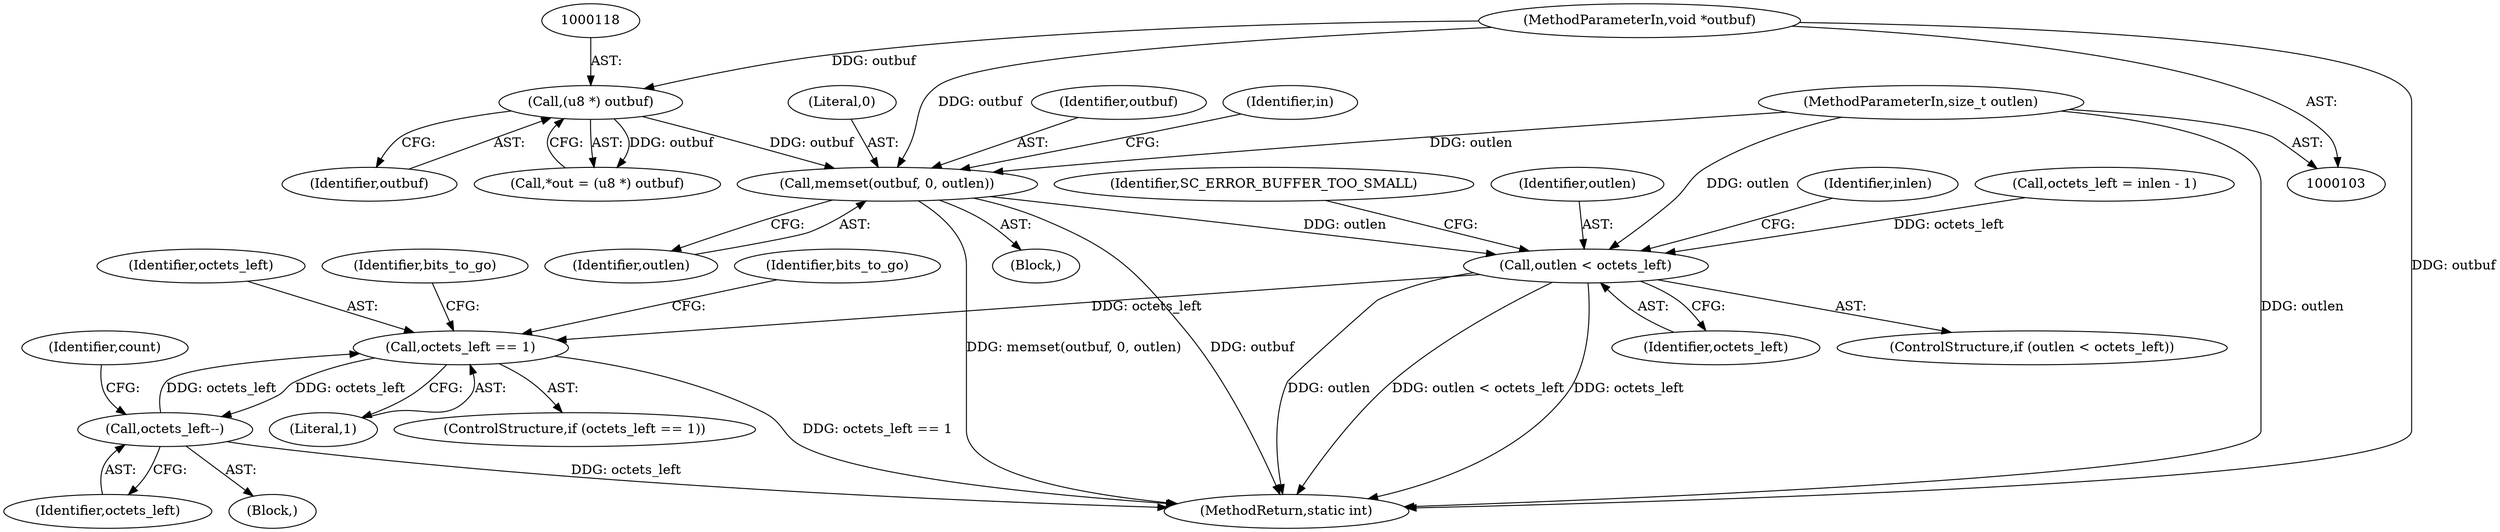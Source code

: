 digraph "1_OpenSC_412a6142c27a5973c61ba540e33cdc22d5608e68@API" {
"1000138" [label="(Call,memset(outbuf, 0, outlen))"];
"1000117" [label="(Call,(u8 *) outbuf)"];
"1000106" [label="(MethodParameterIn,void *outbuf)"];
"1000107" [label="(MethodParameterIn,size_t outlen)"];
"1000145" [label="(Call,outlen < octets_left)"];
"1000165" [label="(Call,octets_left == 1)"];
"1000213" [label="(Call,octets_left--)"];
"1000109" [label="(Block,)"];
"1000117" [label="(Call,(u8 *) outbuf)"];
"1000138" [label="(Call,memset(outbuf, 0, outlen))"];
"1000106" [label="(MethodParameterIn,void *outbuf)"];
"1000145" [label="(Call,outlen < octets_left)"];
"1000223" [label="(MethodReturn,static int)"];
"1000167" [label="(Literal,1)"];
"1000115" [label="(Call,*out = (u8 *) outbuf)"];
"1000144" [label="(ControlStructure,if (outlen < octets_left))"];
"1000166" [label="(Identifier,octets_left)"];
"1000119" [label="(Identifier,outbuf)"];
"1000213" [label="(Call,octets_left--)"];
"1000141" [label="(Identifier,outlen)"];
"1000147" [label="(Identifier,octets_left)"];
"1000152" [label="(Identifier,inlen)"];
"1000216" [label="(Identifier,count)"];
"1000128" [label="(Call,octets_left = inlen - 1)"];
"1000165" [label="(Call,octets_left == 1)"];
"1000149" [label="(Identifier,SC_ERROR_BUFFER_TOO_SMALL)"];
"1000175" [label="(Identifier,bits_to_go)"];
"1000158" [label="(Block,)"];
"1000107" [label="(MethodParameterIn,size_t outlen)"];
"1000214" [label="(Identifier,octets_left)"];
"1000139" [label="(Identifier,outbuf)"];
"1000169" [label="(Identifier,bits_to_go)"];
"1000143" [label="(Identifier,in)"];
"1000164" [label="(ControlStructure,if (octets_left == 1))"];
"1000146" [label="(Identifier,outlen)"];
"1000140" [label="(Literal,0)"];
"1000138" -> "1000109"  [label="AST: "];
"1000138" -> "1000141"  [label="CFG: "];
"1000139" -> "1000138"  [label="AST: "];
"1000140" -> "1000138"  [label="AST: "];
"1000141" -> "1000138"  [label="AST: "];
"1000143" -> "1000138"  [label="CFG: "];
"1000138" -> "1000223"  [label="DDG: outbuf"];
"1000138" -> "1000223"  [label="DDG: memset(outbuf, 0, outlen)"];
"1000117" -> "1000138"  [label="DDG: outbuf"];
"1000106" -> "1000138"  [label="DDG: outbuf"];
"1000107" -> "1000138"  [label="DDG: outlen"];
"1000138" -> "1000145"  [label="DDG: outlen"];
"1000117" -> "1000115"  [label="AST: "];
"1000117" -> "1000119"  [label="CFG: "];
"1000118" -> "1000117"  [label="AST: "];
"1000119" -> "1000117"  [label="AST: "];
"1000115" -> "1000117"  [label="CFG: "];
"1000117" -> "1000115"  [label="DDG: outbuf"];
"1000106" -> "1000117"  [label="DDG: outbuf"];
"1000106" -> "1000103"  [label="AST: "];
"1000106" -> "1000223"  [label="DDG: outbuf"];
"1000107" -> "1000103"  [label="AST: "];
"1000107" -> "1000223"  [label="DDG: outlen"];
"1000107" -> "1000145"  [label="DDG: outlen"];
"1000145" -> "1000144"  [label="AST: "];
"1000145" -> "1000147"  [label="CFG: "];
"1000146" -> "1000145"  [label="AST: "];
"1000147" -> "1000145"  [label="AST: "];
"1000149" -> "1000145"  [label="CFG: "];
"1000152" -> "1000145"  [label="CFG: "];
"1000145" -> "1000223"  [label="DDG: outlen"];
"1000145" -> "1000223"  [label="DDG: outlen < octets_left"];
"1000145" -> "1000223"  [label="DDG: octets_left"];
"1000128" -> "1000145"  [label="DDG: octets_left"];
"1000145" -> "1000165"  [label="DDG: octets_left"];
"1000165" -> "1000164"  [label="AST: "];
"1000165" -> "1000167"  [label="CFG: "];
"1000166" -> "1000165"  [label="AST: "];
"1000167" -> "1000165"  [label="AST: "];
"1000169" -> "1000165"  [label="CFG: "];
"1000175" -> "1000165"  [label="CFG: "];
"1000165" -> "1000223"  [label="DDG: octets_left == 1"];
"1000213" -> "1000165"  [label="DDG: octets_left"];
"1000165" -> "1000213"  [label="DDG: octets_left"];
"1000213" -> "1000158"  [label="AST: "];
"1000213" -> "1000214"  [label="CFG: "];
"1000214" -> "1000213"  [label="AST: "];
"1000216" -> "1000213"  [label="CFG: "];
"1000213" -> "1000223"  [label="DDG: octets_left"];
}
